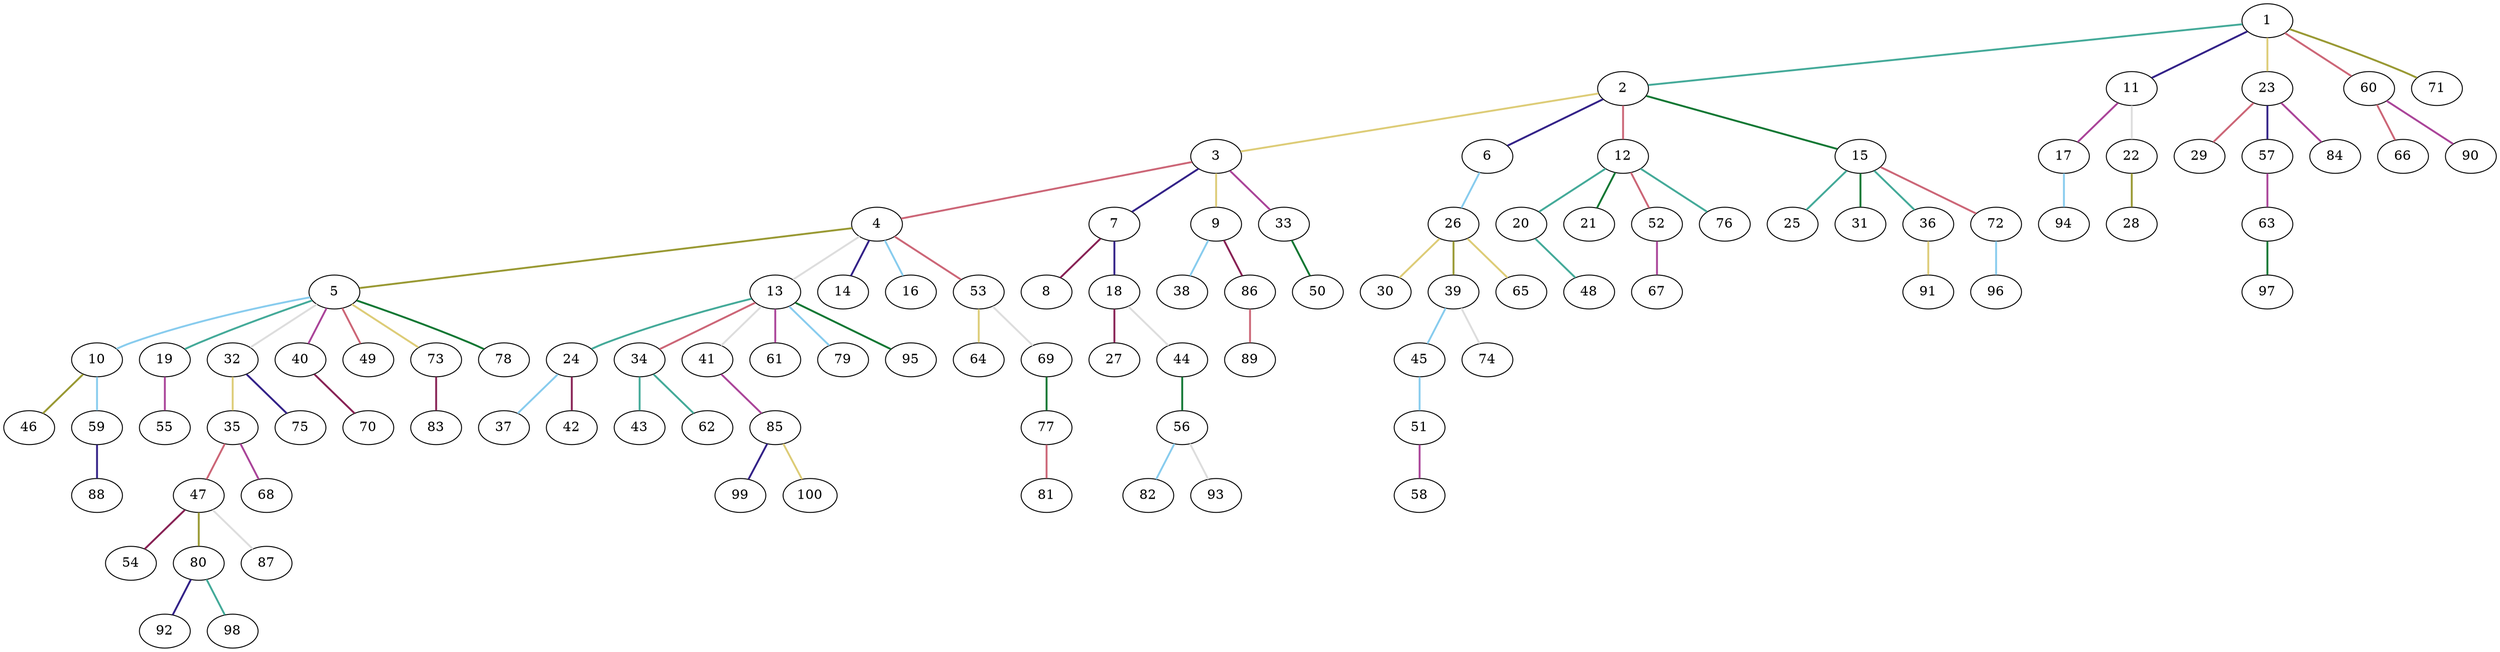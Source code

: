 graph {
	graph [rankdir=BT]
	1
	2
	2 -- 1 [color="#44AA99" style=bold]
	3
	3 -- 2 [color="#DDCC77" style=bold]
	4
	4 -- 3 [color="#CC6677" style=bold]
	5
	5 -- 4 [color="#999933" style=bold]
	6
	6 -- 2 [color="#332288" style=bold]
	7
	7 -- 3 [color="#332288" style=bold]
	8
	8 -- 7 [color="#882255" style=bold]
	9
	9 -- 3 [color="#DDCC77" style=bold]
	10
	10 -- 5 [color="#88CCEE" style=bold]
	11
	11 -- 1 [color="#332288" style=bold]
	12
	12 -- 2 [color="#CC6677" style=bold]
	13
	13 -- 4 [color="#DDDDDD" style=bold]
	14
	14 -- 4 [color="#332288" style=bold]
	15
	15 -- 2 [color="#117733" style=bold]
	16
	16 -- 4 [color="#88CCEE" style=bold]
	17
	17 -- 11 [color="#AA4499" style=bold]
	18
	18 -- 7 [color="#332288" style=bold]
	19
	19 -- 5 [color="#44AA99" style=bold]
	20
	20 -- 12 [color="#44AA99" style=bold]
	21
	21 -- 12 [color="#117733" style=bold]
	22
	22 -- 11 [color="#DDDDDD" style=bold]
	23
	23 -- 1 [color="#DDCC77" style=bold]
	24
	24 -- 13 [color="#44AA99" style=bold]
	25
	25 -- 15 [color="#44AA99" style=bold]
	26
	26 -- 6 [color="#88CCEE" style=bold]
	27
	27 -- 18 [color="#882255" style=bold]
	28
	28 -- 22 [color="#999933" style=bold]
	29
	29 -- 23 [color="#CC6677" style=bold]
	30
	30 -- 26 [color="#DDCC77" style=bold]
	31
	31 -- 15 [color="#117733" style=bold]
	32
	32 -- 5 [color="#DDDDDD" style=bold]
	33
	33 -- 3 [color="#AA4499" style=bold]
	34
	34 -- 13 [color="#CC6677" style=bold]
	35
	35 -- 32 [color="#DDCC77" style=bold]
	36
	36 -- 15 [color="#44AA99" style=bold]
	37
	37 -- 24 [color="#88CCEE" style=bold]
	38
	38 -- 9 [color="#88CCEE" style=bold]
	39
	39 -- 26 [color="#999933" style=bold]
	40
	40 -- 5 [color="#AA4499" style=bold]
	41
	41 -- 13 [color="#DDDDDD" style=bold]
	42
	42 -- 24 [color="#882255" style=bold]
	43
	43 -- 34 [color="#44AA99" style=bold]
	44
	44 -- 18 [color="#DDDDDD" style=bold]
	45
	45 -- 39 [color="#88CCEE" style=bold]
	46
	46 -- 10 [color="#999933" style=bold]
	47
	47 -- 35 [color="#CC6677" style=bold]
	48
	48 -- 20 [color="#44AA99" style=bold]
	49
	49 -- 5 [color="#CC6677" style=bold]
	50
	50 -- 33 [color="#117733" style=bold]
	51
	51 -- 45 [color="#88CCEE" style=bold]
	52
	52 -- 12 [color="#CC6677" style=bold]
	53
	53 -- 4 [color="#CC6677" style=bold]
	54
	54 -- 47 [color="#882255" style=bold]
	55
	55 -- 19 [color="#AA4499" style=bold]
	56
	56 -- 44 [color="#117733" style=bold]
	57
	57 -- 23 [color="#332288" style=bold]
	58
	58 -- 51 [color="#AA4499" style=bold]
	59
	59 -- 10 [color="#88CCEE" style=bold]
	60
	60 -- 1 [color="#CC6677" style=bold]
	61
	61 -- 13 [color="#AA4499" style=bold]
	62
	62 -- 34 [color="#44AA99" style=bold]
	63
	63 -- 57 [color="#AA4499" style=bold]
	64
	64 -- 53 [color="#DDCC77" style=bold]
	65
	65 -- 26 [color="#DDCC77" style=bold]
	66
	66 -- 60 [color="#CC6677" style=bold]
	67
	67 -- 52 [color="#AA4499" style=bold]
	68
	68 -- 35 [color="#AA4499" style=bold]
	69
	69 -- 53 [color="#DDDDDD" style=bold]
	70
	70 -- 40 [color="#882255" style=bold]
	71
	71 -- 1 [color="#999933" style=bold]
	72
	72 -- 15 [color="#CC6677" style=bold]
	73
	73 -- 5 [color="#DDCC77" style=bold]
	74
	74 -- 39 [color="#DDDDDD" style=bold]
	75
	75 -- 32 [color="#332288" style=bold]
	76
	76 -- 12 [color="#44AA99" style=bold]
	77
	77 -- 69 [color="#117733" style=bold]
	78
	78 -- 5 [color="#117733" style=bold]
	79
	79 -- 13 [color="#88CCEE" style=bold]
	80
	80 -- 47 [color="#999933" style=bold]
	81
	81 -- 77 [color="#CC6677" style=bold]
	82
	82 -- 56 [color="#88CCEE" style=bold]
	83
	83 -- 73 [color="#882255" style=bold]
	84
	84 -- 23 [color="#AA4499" style=bold]
	85
	85 -- 41 [color="#AA4499" style=bold]
	86
	86 -- 9 [color="#882255" style=bold]
	87
	87 -- 47 [color="#DDDDDD" style=bold]
	88
	88 -- 59 [color="#332288" style=bold]
	89
	89 -- 86 [color="#CC6677" style=bold]
	90
	90 -- 60 [color="#AA4499" style=bold]
	91
	91 -- 36 [color="#DDCC77" style=bold]
	92
	92 -- 80 [color="#332288" style=bold]
	93
	93 -- 56 [color="#DDDDDD" style=bold]
	94
	94 -- 17 [color="#88CCEE" style=bold]
	95
	95 -- 13 [color="#117733" style=bold]
	96
	96 -- 72 [color="#88CCEE" style=bold]
	97
	97 -- 63 [color="#117733" style=bold]
	98
	98 -- 80 [color="#44AA99" style=bold]
	99
	99 -- 85 [color="#332288" style=bold]
	100
	100 -- 85 [color="#DDCC77" style=bold]
}